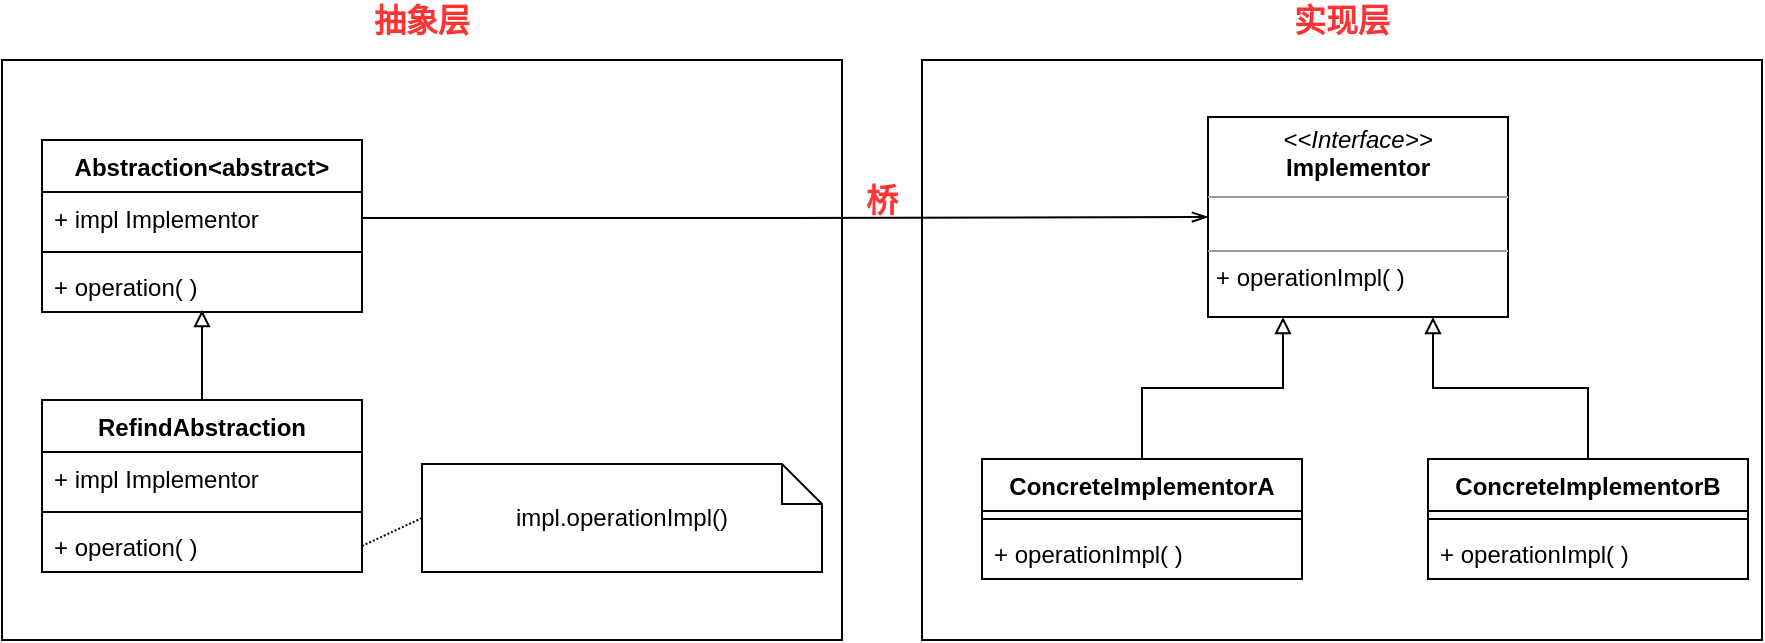 <mxfile version="15.2.7" type="device"><diagram id="RRPkfTqzDwT10B46Nksb" name="第 1 页"><mxGraphModel dx="1024" dy="592" grid="1" gridSize="10" guides="1" tooltips="1" connect="1" arrows="1" fold="1" page="1" pageScale="1" pageWidth="827" pageHeight="1169" math="0" shadow="0"><root><mxCell id="0"/><mxCell id="1" parent="0"/><mxCell id="TM6VsNQw_5EZfzJWRxaB-2" value="" style="rounded=0;whiteSpace=wrap;html=1;" parent="1" vertex="1"><mxGeometry x="710" y="260" width="420" height="290" as="geometry"/></mxCell><mxCell id="TM6VsNQw_5EZfzJWRxaB-1" value="" style="rounded=0;whiteSpace=wrap;html=1;" parent="1" vertex="1"><mxGeometry x="250" y="260" width="420" height="290" as="geometry"/></mxCell><mxCell id="cdV1fP-6BTvAHQjOc5v_-2" value="Abstraction&lt;abstract&gt;" style="swimlane;fontStyle=1;align=center;verticalAlign=top;childLayout=stackLayout;horizontal=1;startSize=26;horizontalStack=0;resizeParent=1;resizeParentMax=0;resizeLast=0;collapsible=1;marginBottom=0;" parent="1" vertex="1"><mxGeometry x="270" y="300" width="160" height="86" as="geometry"/></mxCell><mxCell id="cdV1fP-6BTvAHQjOc5v_-11" value="+ impl Implementor" style="text;strokeColor=none;fillColor=none;align=left;verticalAlign=top;spacingLeft=4;spacingRight=4;overflow=hidden;rotatable=0;points=[[0,0.5],[1,0.5]];portConstraint=eastwest;" parent="cdV1fP-6BTvAHQjOc5v_-2" vertex="1"><mxGeometry y="26" width="160" height="26" as="geometry"/></mxCell><mxCell id="cdV1fP-6BTvAHQjOc5v_-4" value="" style="line;strokeWidth=1;fillColor=none;align=left;verticalAlign=middle;spacingTop=-1;spacingLeft=3;spacingRight=3;rotatable=0;labelPosition=right;points=[];portConstraint=eastwest;" parent="cdV1fP-6BTvAHQjOc5v_-2" vertex="1"><mxGeometry y="52" width="160" height="8" as="geometry"/></mxCell><mxCell id="cdV1fP-6BTvAHQjOc5v_-5" value="+ operation( )" style="text;strokeColor=none;fillColor=none;align=left;verticalAlign=top;spacingLeft=4;spacingRight=4;overflow=hidden;rotatable=0;points=[[0,0.5],[1,0.5]];portConstraint=eastwest;" parent="cdV1fP-6BTvAHQjOc5v_-2" vertex="1"><mxGeometry y="60" width="160" height="26" as="geometry"/></mxCell><mxCell id="cdV1fP-6BTvAHQjOc5v_-9" style="edgeStyle=orthogonalEdgeStyle;rounded=0;orthogonalLoop=1;jettySize=auto;html=1;exitX=0.5;exitY=0;exitDx=0;exitDy=0;entryX=0.5;entryY=0.962;entryDx=0;entryDy=0;entryPerimeter=0;endArrow=block;endFill=0;" parent="1" source="cdV1fP-6BTvAHQjOc5v_-6" target="cdV1fP-6BTvAHQjOc5v_-5" edge="1"><mxGeometry relative="1" as="geometry"/></mxCell><mxCell id="cdV1fP-6BTvAHQjOc5v_-6" value="RefindAbstraction" style="swimlane;fontStyle=1;align=center;verticalAlign=top;childLayout=stackLayout;horizontal=1;startSize=26;horizontalStack=0;resizeParent=1;resizeParentMax=0;resizeLast=0;collapsible=1;marginBottom=0;" parent="1" vertex="1"><mxGeometry x="270" y="430" width="160" height="86" as="geometry"/></mxCell><mxCell id="cdV1fP-6BTvAHQjOc5v_-12" value="+ impl Implementor" style="text;strokeColor=none;fillColor=none;align=left;verticalAlign=top;spacingLeft=4;spacingRight=4;overflow=hidden;rotatable=0;points=[[0,0.5],[1,0.5]];portConstraint=eastwest;" parent="cdV1fP-6BTvAHQjOc5v_-6" vertex="1"><mxGeometry y="26" width="160" height="26" as="geometry"/></mxCell><mxCell id="cdV1fP-6BTvAHQjOc5v_-7" value="" style="line;strokeWidth=1;fillColor=none;align=left;verticalAlign=middle;spacingTop=-1;spacingLeft=3;spacingRight=3;rotatable=0;labelPosition=right;points=[];portConstraint=eastwest;" parent="cdV1fP-6BTvAHQjOc5v_-6" vertex="1"><mxGeometry y="52" width="160" height="8" as="geometry"/></mxCell><mxCell id="cdV1fP-6BTvAHQjOc5v_-8" value="+ operation( )" style="text;strokeColor=none;fillColor=none;align=left;verticalAlign=top;spacingLeft=4;spacingRight=4;overflow=hidden;rotatable=0;points=[[0,0.5],[1,0.5]];portConstraint=eastwest;" parent="cdV1fP-6BTvAHQjOc5v_-6" vertex="1"><mxGeometry y="60" width="160" height="26" as="geometry"/></mxCell><mxCell id="cdV1fP-6BTvAHQjOc5v_-10" value="impl.operationImpl()" style="shape=note;size=20;whiteSpace=wrap;html=1;" parent="1" vertex="1"><mxGeometry x="460" y="462" width="200" height="54" as="geometry"/></mxCell><mxCell id="cdV1fP-6BTvAHQjOc5v_-15" value="&lt;p style=&quot;margin: 0px ; margin-top: 4px ; text-align: center&quot;&gt;&lt;i&gt;&amp;lt;&amp;lt;Interface&amp;gt;&amp;gt;&lt;/i&gt;&lt;br&gt;&lt;b&gt;Implementor&lt;/b&gt;&lt;/p&gt;&lt;hr size=&quot;1&quot;&gt;&lt;p style=&quot;margin: 0px ; margin-left: 4px&quot;&gt;&lt;br&gt;&lt;/p&gt;&lt;hr size=&quot;1&quot;&gt;&lt;p style=&quot;margin: 0px ; margin-left: 4px&quot;&gt;+ operationImpl( )&lt;/p&gt;" style="verticalAlign=top;align=left;overflow=fill;fontSize=12;fontFamily=Helvetica;html=1;" parent="1" vertex="1"><mxGeometry x="853" y="288.5" width="150" height="100" as="geometry"/></mxCell><mxCell id="cdV1fP-6BTvAHQjOc5v_-16" style="edgeStyle=orthogonalEdgeStyle;rounded=0;orthogonalLoop=1;jettySize=auto;html=1;exitX=1;exitY=0.5;exitDx=0;exitDy=0;entryX=0;entryY=0.5;entryDx=0;entryDy=0;endArrow=openThin;endFill=0;" parent="1" source="cdV1fP-6BTvAHQjOc5v_-11" target="cdV1fP-6BTvAHQjOc5v_-15" edge="1"><mxGeometry relative="1" as="geometry"/></mxCell><mxCell id="cdV1fP-6BTvAHQjOc5v_-24" style="edgeStyle=orthogonalEdgeStyle;rounded=0;orthogonalLoop=1;jettySize=auto;html=1;exitX=0.5;exitY=0;exitDx=0;exitDy=0;entryX=0.25;entryY=1;entryDx=0;entryDy=0;endArrow=block;endFill=0;" parent="1" source="cdV1fP-6BTvAHQjOc5v_-17" target="cdV1fP-6BTvAHQjOc5v_-15" edge="1"><mxGeometry relative="1" as="geometry"/></mxCell><mxCell id="cdV1fP-6BTvAHQjOc5v_-17" value="ConcreteImplementorA" style="swimlane;fontStyle=1;align=center;verticalAlign=top;childLayout=stackLayout;horizontal=1;startSize=26;horizontalStack=0;resizeParent=1;resizeParentMax=0;resizeLast=0;collapsible=1;marginBottom=0;" parent="1" vertex="1"><mxGeometry x="740" y="459.5" width="160" height="60" as="geometry"/></mxCell><mxCell id="cdV1fP-6BTvAHQjOc5v_-19" value="" style="line;strokeWidth=1;fillColor=none;align=left;verticalAlign=middle;spacingTop=-1;spacingLeft=3;spacingRight=3;rotatable=0;labelPosition=right;points=[];portConstraint=eastwest;" parent="cdV1fP-6BTvAHQjOc5v_-17" vertex="1"><mxGeometry y="26" width="160" height="8" as="geometry"/></mxCell><mxCell id="cdV1fP-6BTvAHQjOc5v_-20" value="+ operationImpl( )" style="text;strokeColor=none;fillColor=none;align=left;verticalAlign=top;spacingLeft=4;spacingRight=4;overflow=hidden;rotatable=0;points=[[0,0.5],[1,0.5]];portConstraint=eastwest;" parent="cdV1fP-6BTvAHQjOc5v_-17" vertex="1"><mxGeometry y="34" width="160" height="26" as="geometry"/></mxCell><mxCell id="cdV1fP-6BTvAHQjOc5v_-25" style="edgeStyle=orthogonalEdgeStyle;rounded=0;orthogonalLoop=1;jettySize=auto;html=1;exitX=0.5;exitY=0;exitDx=0;exitDy=0;entryX=0.75;entryY=1;entryDx=0;entryDy=0;endArrow=block;endFill=0;" parent="1" source="cdV1fP-6BTvAHQjOc5v_-21" target="cdV1fP-6BTvAHQjOc5v_-15" edge="1"><mxGeometry relative="1" as="geometry"/></mxCell><mxCell id="cdV1fP-6BTvAHQjOc5v_-21" value="ConcreteImplementorB" style="swimlane;fontStyle=1;align=center;verticalAlign=top;childLayout=stackLayout;horizontal=1;startSize=26;horizontalStack=0;resizeParent=1;resizeParentMax=0;resizeLast=0;collapsible=1;marginBottom=0;" parent="1" vertex="1"><mxGeometry x="963" y="459.5" width="160" height="60" as="geometry"/></mxCell><mxCell id="cdV1fP-6BTvAHQjOc5v_-22" value="" style="line;strokeWidth=1;fillColor=none;align=left;verticalAlign=middle;spacingTop=-1;spacingLeft=3;spacingRight=3;rotatable=0;labelPosition=right;points=[];portConstraint=eastwest;" parent="cdV1fP-6BTvAHQjOc5v_-21" vertex="1"><mxGeometry y="26" width="160" height="8" as="geometry"/></mxCell><mxCell id="cdV1fP-6BTvAHQjOc5v_-23" value="+ operationImpl( )" style="text;strokeColor=none;fillColor=none;align=left;verticalAlign=top;spacingLeft=4;spacingRight=4;overflow=hidden;rotatable=0;points=[[0,0.5],[1,0.5]];portConstraint=eastwest;" parent="cdV1fP-6BTvAHQjOc5v_-21" vertex="1"><mxGeometry y="34" width="160" height="26" as="geometry"/></mxCell><mxCell id="TM6VsNQw_5EZfzJWRxaB-3" value="&lt;b&gt;&lt;font style=&quot;font-size: 16px&quot; color=&quot;#ff3333&quot;&gt;抽象层&lt;/font&gt;&lt;/b&gt;" style="text;html=1;strokeColor=none;fillColor=none;align=center;verticalAlign=middle;whiteSpace=wrap;rounded=0;" parent="1" vertex="1"><mxGeometry x="420" y="230" width="80" height="20" as="geometry"/></mxCell><mxCell id="TM6VsNQw_5EZfzJWRxaB-4" value="&lt;b&gt;&lt;font style=&quot;font-size: 16px&quot; color=&quot;#ff3333&quot;&gt;实现层&lt;/font&gt;&lt;/b&gt;" style="text;html=1;strokeColor=none;fillColor=none;align=center;verticalAlign=middle;whiteSpace=wrap;rounded=0;" parent="1" vertex="1"><mxGeometry x="880" y="230" width="80" height="20" as="geometry"/></mxCell><mxCell id="zJUg-es16H24yiHSwSwx-1" value="" style="endArrow=none;html=1;exitX=1;exitY=0.5;exitDx=0;exitDy=0;entryX=0;entryY=0.5;entryDx=0;entryDy=0;entryPerimeter=0;dashed=1;dashPattern=1 1;" parent="1" source="cdV1fP-6BTvAHQjOc5v_-8" target="cdV1fP-6BTvAHQjOc5v_-10" edge="1"><mxGeometry width="50" height="50" relative="1" as="geometry"><mxPoint x="430" y="520" as="sourcePoint"/><mxPoint x="480" y="470" as="targetPoint"/></mxGeometry></mxCell><mxCell id="Go6rH6gL5hu-gdmXxOpX-1" value="&lt;b&gt;&lt;font style=&quot;font-size: 16px&quot; color=&quot;#ff3333&quot;&gt;桥&lt;/font&gt;&lt;/b&gt;" style="text;html=1;strokeColor=none;fillColor=none;align=center;verticalAlign=middle;whiteSpace=wrap;rounded=0;" vertex="1" parent="1"><mxGeometry x="670" y="320" width="40" height="20" as="geometry"/></mxCell></root></mxGraphModel></diagram></mxfile>
